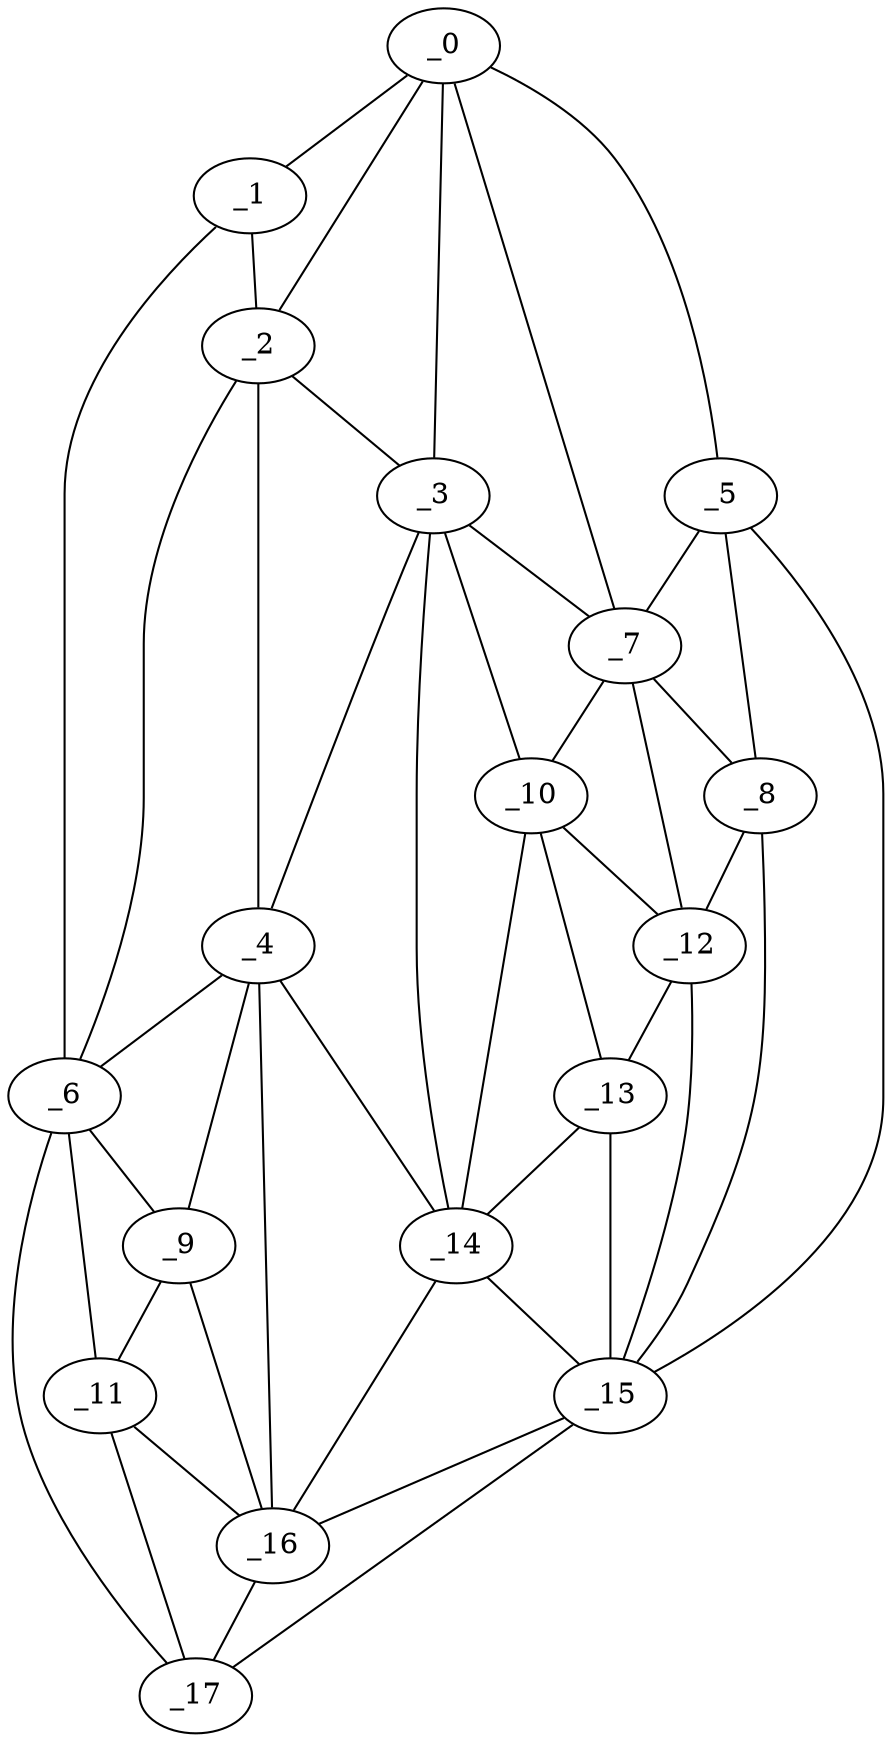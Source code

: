 graph "obj55__125.gxl" {
	_0	 [x=24,
		y=49];
	_1	 [x=25,
		y=22];
	_0 -- _1	 [valence=1];
	_2	 [x=36,
		y=22];
	_0 -- _2	 [valence=2];
	_3	 [x=53,
		y=25];
	_0 -- _3	 [valence=2];
	_5	 [x=74,
		y=96];
	_0 -- _5	 [valence=1];
	_7	 [x=78,
		y=77];
	_0 -- _7	 [valence=2];
	_1 -- _2	 [valence=2];
	_6	 [x=76,
		y=11];
	_1 -- _6	 [valence=1];
	_2 -- _3	 [valence=2];
	_4	 [x=69,
		y=16];
	_2 -- _4	 [valence=2];
	_2 -- _6	 [valence=1];
	_3 -- _4	 [valence=2];
	_3 -- _7	 [valence=2];
	_10	 [x=92,
		y=71];
	_3 -- _10	 [valence=2];
	_14	 [x=103,
		y=54];
	_3 -- _14	 [valence=2];
	_4 -- _6	 [valence=2];
	_9	 [x=84,
		y=14];
	_4 -- _9	 [valence=2];
	_4 -- _14	 [valence=2];
	_16	 [x=104,
		y=39];
	_4 -- _16	 [valence=2];
	_5 -- _7	 [valence=2];
	_8	 [x=78,
		y=87];
	_5 -- _8	 [valence=2];
	_15	 [x=103,
		y=82];
	_5 -- _15	 [valence=1];
	_6 -- _9	 [valence=2];
	_11	 [x=93,
		y=12];
	_6 -- _11	 [valence=2];
	_17	 [x=105,
		y=10];
	_6 -- _17	 [valence=1];
	_7 -- _8	 [valence=2];
	_7 -- _10	 [valence=2];
	_12	 [x=96,
		y=78];
	_7 -- _12	 [valence=2];
	_8 -- _12	 [valence=2];
	_8 -- _15	 [valence=2];
	_9 -- _11	 [valence=2];
	_9 -- _16	 [valence=2];
	_10 -- _12	 [valence=1];
	_13	 [x=97,
		y=69];
	_10 -- _13	 [valence=2];
	_10 -- _14	 [valence=2];
	_11 -- _16	 [valence=2];
	_11 -- _17	 [valence=2];
	_12 -- _13	 [valence=2];
	_12 -- _15	 [valence=2];
	_13 -- _14	 [valence=2];
	_13 -- _15	 [valence=2];
	_14 -- _15	 [valence=2];
	_14 -- _16	 [valence=2];
	_15 -- _16	 [valence=2];
	_15 -- _17	 [valence=1];
	_16 -- _17	 [valence=2];
}
